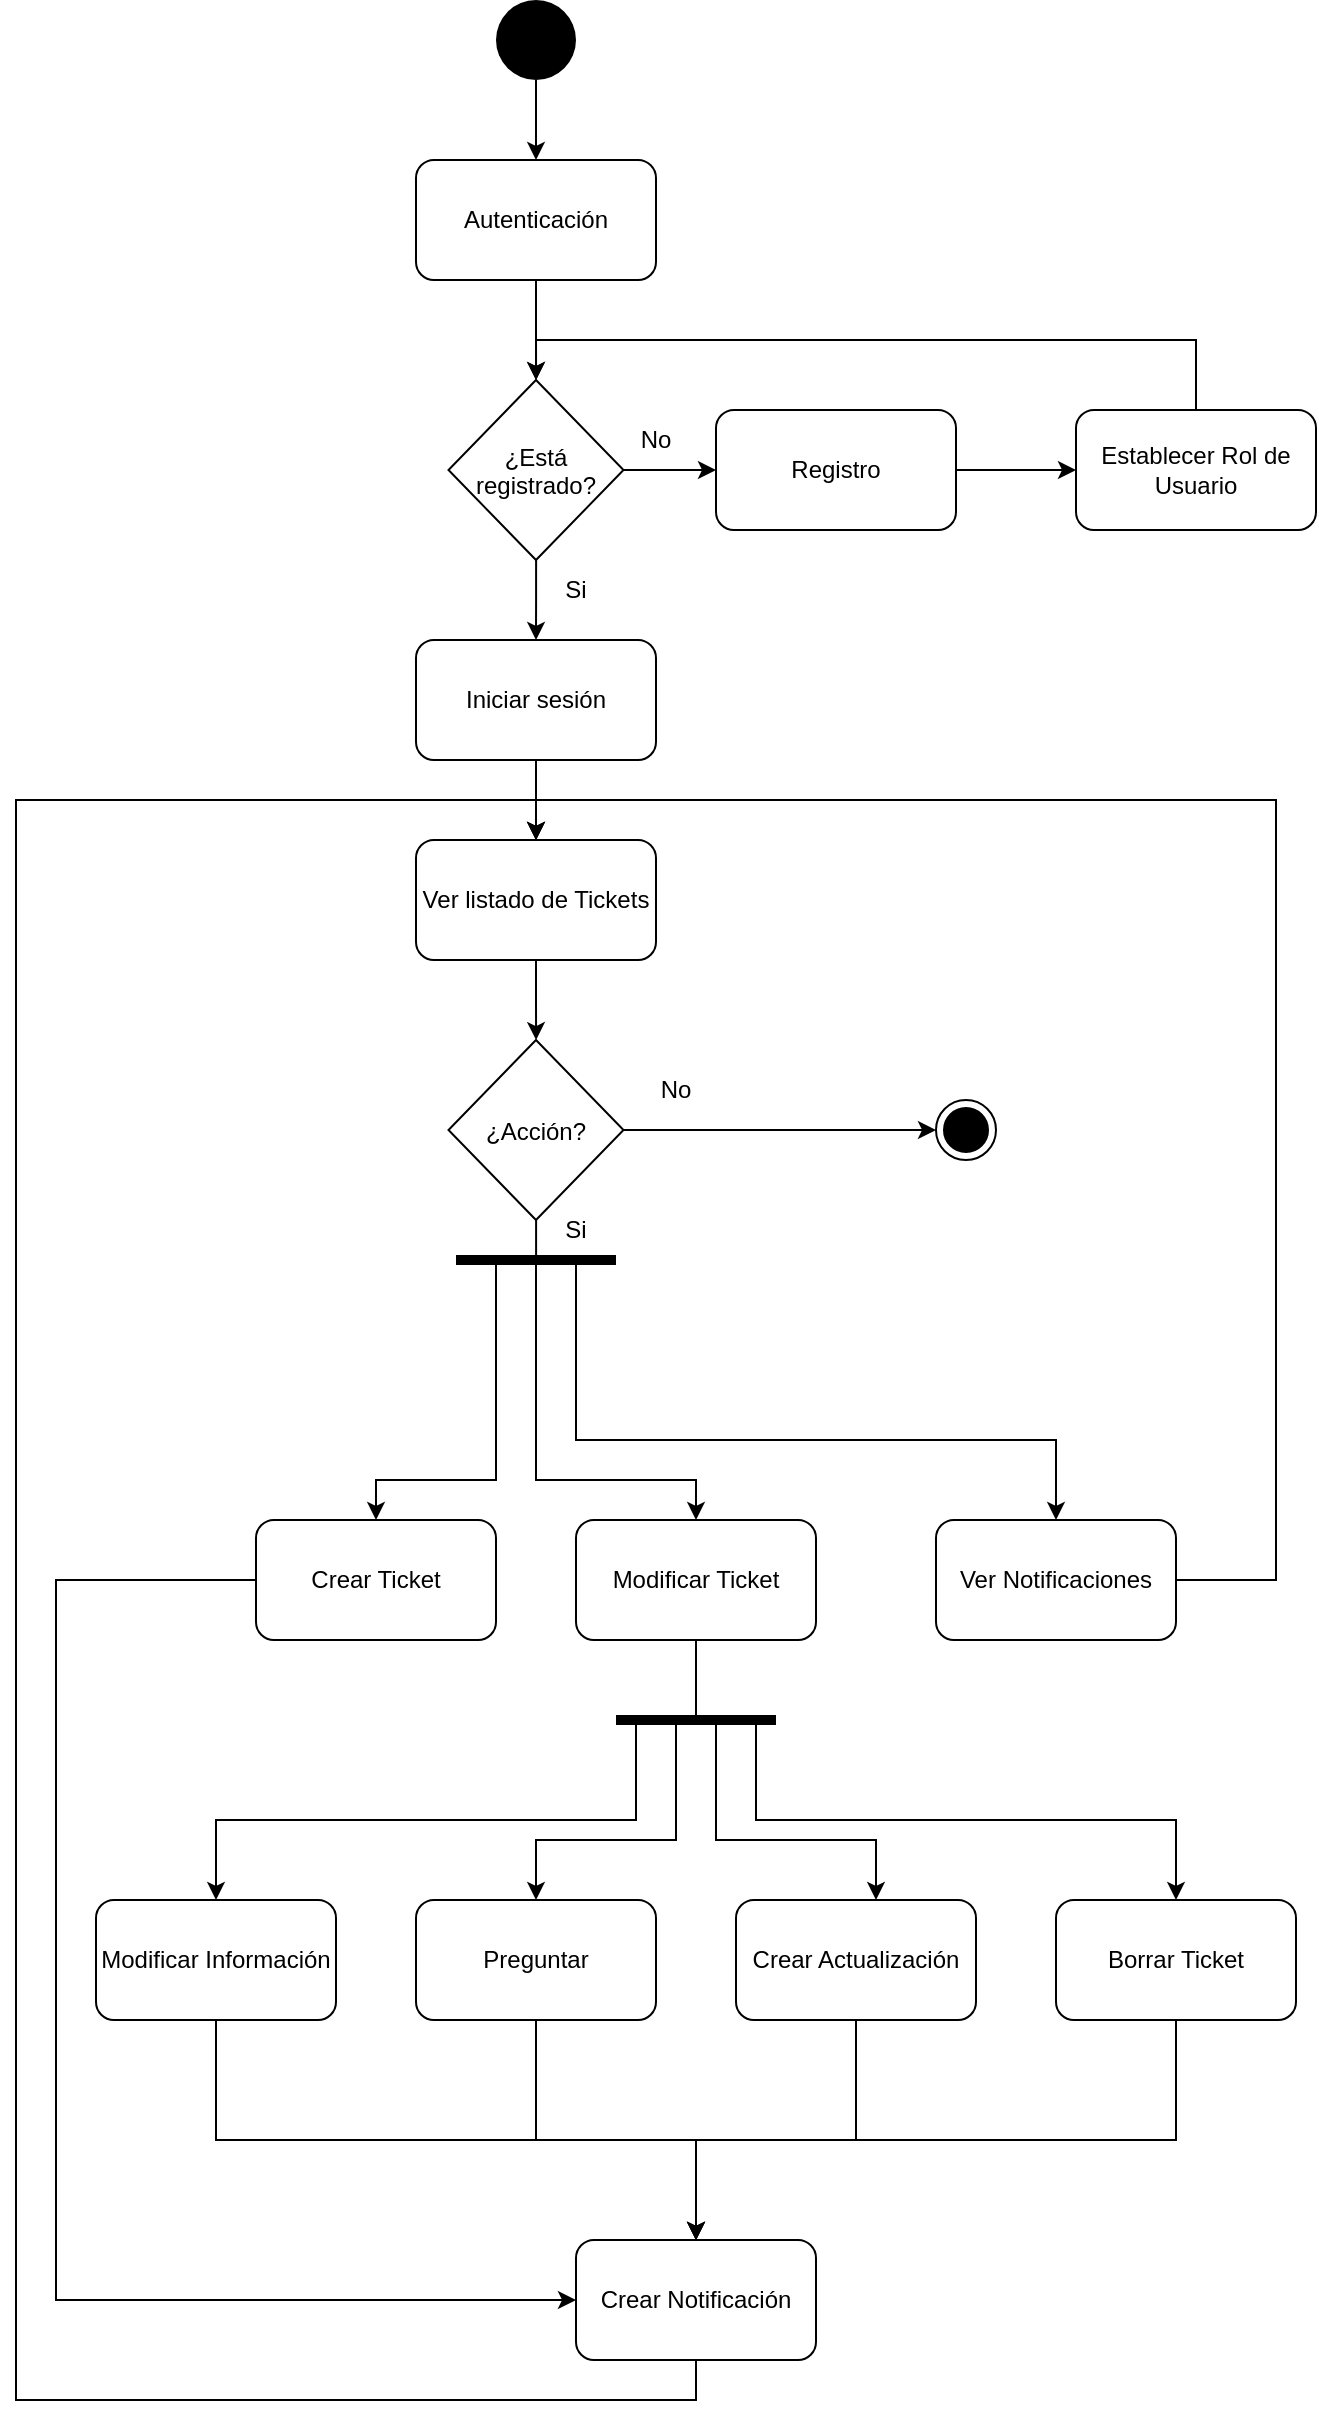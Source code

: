 <mxfile version="17.4.2" type="device"><diagram id="lI-d7MO_rHM-jQb7l-2I" name="Page-1"><mxGraphModel dx="989" dy="618" grid="1" gridSize="10" guides="1" tooltips="1" connect="1" arrows="1" fold="1" page="1" pageScale="1" pageWidth="850" pageHeight="1100" background="#ffffff" math="0" shadow="0"><root><mxCell id="0"/><mxCell id="1" parent="0"/><mxCell id="pPmMfZks6IQ2-vnIFxWI-6" value="" style="edgeStyle=orthogonalEdgeStyle;rounded=0;orthogonalLoop=1;jettySize=auto;html=1;" parent="1" source="pPmMfZks6IQ2-vnIFxWI-1" target="pPmMfZks6IQ2-vnIFxWI-3" edge="1"><mxGeometry relative="1" as="geometry"/></mxCell><mxCell id="pPmMfZks6IQ2-vnIFxWI-1" value="" style="ellipse;fillColor=#000000;strokeColor=none;" parent="1" vertex="1"><mxGeometry x="360" y="120" width="40" height="40" as="geometry"/></mxCell><mxCell id="pPmMfZks6IQ2-vnIFxWI-10" value="" style="edgeStyle=orthogonalEdgeStyle;rounded=0;orthogonalLoop=1;jettySize=auto;html=1;exitX=0.5;exitY=1;exitDx=0;exitDy=0;" parent="1" source="pPmMfZks6IQ2-vnIFxWI-3" target="pPmMfZks6IQ2-vnIFxWI-7" edge="1"><mxGeometry relative="1" as="geometry"><mxPoint x="380" y="290" as="sourcePoint"/></mxGeometry></mxCell><mxCell id="pPmMfZks6IQ2-vnIFxWI-3" value="Autenticación" style="rounded=1;whiteSpace=wrap;html=1;" parent="1" vertex="1"><mxGeometry x="320" y="200" width="120" height="60" as="geometry"/></mxCell><mxCell id="pPmMfZks6IQ2-vnIFxWI-11" value="" style="edgeStyle=orthogonalEdgeStyle;rounded=0;orthogonalLoop=1;jettySize=auto;html=1;" parent="1" source="pPmMfZks6IQ2-vnIFxWI-7" target="pPmMfZks6IQ2-vnIFxWI-9" edge="1"><mxGeometry relative="1" as="geometry"/></mxCell><mxCell id="pPmMfZks6IQ2-vnIFxWI-12" value="" style="edgeStyle=orthogonalEdgeStyle;rounded=0;orthogonalLoop=1;jettySize=auto;html=1;" parent="1" source="pPmMfZks6IQ2-vnIFxWI-7" target="pPmMfZks6IQ2-vnIFxWI-8" edge="1"><mxGeometry relative="1" as="geometry"/></mxCell><mxCell id="pPmMfZks6IQ2-vnIFxWI-7" value="¿Está &#10;registrado?" style="rhombus;" parent="1" vertex="1"><mxGeometry x="336.25" y="310" width="87.5" height="90" as="geometry"/></mxCell><mxCell id="pPmMfZks6IQ2-vnIFxWI-15" style="edgeStyle=orthogonalEdgeStyle;rounded=0;orthogonalLoop=1;jettySize=auto;html=1;exitX=0.5;exitY=0;exitDx=0;exitDy=0;entryX=0.5;entryY=0;entryDx=0;entryDy=0;" parent="1" source="pPmMfZks6IQ2-vnIFxWI-16" target="pPmMfZks6IQ2-vnIFxWI-7" edge="1"><mxGeometry relative="1" as="geometry"><Array as="points"><mxPoint x="710" y="290"/><mxPoint x="380" y="290"/></Array></mxGeometry></mxCell><mxCell id="pPmMfZks6IQ2-vnIFxWI-20" value="" style="edgeStyle=orthogonalEdgeStyle;rounded=0;orthogonalLoop=1;jettySize=auto;html=1;" parent="1" source="pPmMfZks6IQ2-vnIFxWI-8" target="pPmMfZks6IQ2-vnIFxWI-16" edge="1"><mxGeometry relative="1" as="geometry"/></mxCell><mxCell id="pPmMfZks6IQ2-vnIFxWI-8" value="Registro" style="rounded=1;whiteSpace=wrap;html=1;" parent="1" vertex="1"><mxGeometry x="470" y="325" width="120" height="60" as="geometry"/></mxCell><mxCell id="pPmMfZks6IQ2-vnIFxWI-22" value="" style="edgeStyle=orthogonalEdgeStyle;rounded=0;orthogonalLoop=1;jettySize=auto;html=1;" parent="1" source="pPmMfZks6IQ2-vnIFxWI-9" target="pPmMfZks6IQ2-vnIFxWI-18" edge="1"><mxGeometry relative="1" as="geometry"/></mxCell><mxCell id="pPmMfZks6IQ2-vnIFxWI-9" value="Iniciar sesión" style="rounded=1;whiteSpace=wrap;html=1;" parent="1" vertex="1"><mxGeometry x="320" y="440" width="120" height="60" as="geometry"/></mxCell><mxCell id="pPmMfZks6IQ2-vnIFxWI-13" value="No" style="text;html=1;strokeColor=none;fillColor=none;align=center;verticalAlign=middle;whiteSpace=wrap;rounded=0;" parent="1" vertex="1"><mxGeometry x="410" y="325" width="60" height="30" as="geometry"/></mxCell><mxCell id="pPmMfZks6IQ2-vnIFxWI-14" value="Si" style="text;html=1;strokeColor=none;fillColor=none;align=center;verticalAlign=middle;whiteSpace=wrap;rounded=0;" parent="1" vertex="1"><mxGeometry x="370" y="400" width="60" height="30" as="geometry"/></mxCell><mxCell id="pPmMfZks6IQ2-vnIFxWI-16" value="Establecer Rol de Usuario" style="rounded=1;whiteSpace=wrap;html=1;" parent="1" vertex="1"><mxGeometry x="650" y="325" width="120" height="60" as="geometry"/></mxCell><mxCell id="pPmMfZks6IQ2-vnIFxWI-25" value="" style="edgeStyle=orthogonalEdgeStyle;rounded=0;orthogonalLoop=1;jettySize=auto;html=1;" parent="1" source="pPmMfZks6IQ2-vnIFxWI-18" target="pPmMfZks6IQ2-vnIFxWI-23" edge="1"><mxGeometry relative="1" as="geometry"/></mxCell><mxCell id="pPmMfZks6IQ2-vnIFxWI-18" value="Ver listado de Tickets" style="rounded=1;whiteSpace=wrap;html=1;" parent="1" vertex="1"><mxGeometry x="320" y="540" width="120" height="60" as="geometry"/></mxCell><mxCell id="pPmMfZks6IQ2-vnIFxWI-24" style="edgeStyle=orthogonalEdgeStyle;rounded=0;orthogonalLoop=1;jettySize=auto;html=1;exitX=1;exitY=0.5;exitDx=0;exitDy=0;" parent="1" source="pPmMfZks6IQ2-vnIFxWI-23" target="4AQfz42YiVH3m37snQEQ-6" edge="1"><mxGeometry relative="1" as="geometry"><mxPoint x="610" y="680" as="targetPoint"/><Array as="points"><mxPoint x="520" y="685"/><mxPoint x="520" y="685"/></Array></mxGeometry></mxCell><mxCell id="pPmMfZks6IQ2-vnIFxWI-29" value="" style="edgeStyle=orthogonalEdgeStyle;rounded=0;orthogonalLoop=1;jettySize=auto;html=1;startArrow=none;" parent="1" source="4AQfz42YiVH3m37snQEQ-2" target="pPmMfZks6IQ2-vnIFxWI-28" edge="1"><mxGeometry relative="1" as="geometry"><Array as="points"><mxPoint x="380" y="860"/><mxPoint x="460" y="860"/></Array></mxGeometry></mxCell><mxCell id="pPmMfZks6IQ2-vnIFxWI-23" value="¿Acción?" style="rhombus;" parent="1" vertex="1"><mxGeometry x="336.25" y="640" width="87.5" height="90" as="geometry"/></mxCell><mxCell id="pPmMfZks6IQ2-vnIFxWI-26" value="No" style="text;html=1;strokeColor=none;fillColor=none;align=center;verticalAlign=middle;whiteSpace=wrap;rounded=0;" parent="1" vertex="1"><mxGeometry x="420" y="650" width="60" height="30" as="geometry"/></mxCell><mxCell id="pPmMfZks6IQ2-vnIFxWI-27" value="Si" style="text;html=1;strokeColor=none;fillColor=none;align=center;verticalAlign=middle;whiteSpace=wrap;rounded=0;" parent="1" vertex="1"><mxGeometry x="370" y="720" width="60" height="30" as="geometry"/></mxCell><mxCell id="4AQfz42YiVH3m37snQEQ-9" style="edgeStyle=orthogonalEdgeStyle;rounded=0;orthogonalLoop=1;jettySize=auto;html=1;entryX=0.5;entryY=0.5;entryDx=0;entryDy=0;entryPerimeter=0;endArrow=none;endFill=0;" edge="1" parent="1" source="pPmMfZks6IQ2-vnIFxWI-28" target="4AQfz42YiVH3m37snQEQ-8"><mxGeometry relative="1" as="geometry"><mxPoint x="460" y="960" as="targetPoint"/></mxGeometry></mxCell><mxCell id="pPmMfZks6IQ2-vnIFxWI-28" value="Modificar Ticket" style="rounded=1;whiteSpace=wrap;html=1;" parent="1" vertex="1"><mxGeometry x="400" y="880" width="120" height="60" as="geometry"/></mxCell><mxCell id="4AQfz42YiVH3m37snQEQ-2" value="" style="html=1;points=[];perimeter=orthogonalPerimeter;fillColor=#000000;strokeColor=none;rotation=90;" vertex="1" parent="1"><mxGeometry x="377.5" y="710" width="5" height="80" as="geometry"/></mxCell><mxCell id="4AQfz42YiVH3m37snQEQ-3" value="" style="edgeStyle=orthogonalEdgeStyle;rounded=0;orthogonalLoop=1;jettySize=auto;html=1;endArrow=none;" edge="1" parent="1" source="pPmMfZks6IQ2-vnIFxWI-23" target="4AQfz42YiVH3m37snQEQ-2"><mxGeometry relative="1" as="geometry"><mxPoint x="380.1" y="729.897" as="sourcePoint"/><mxPoint x="380" y="780" as="targetPoint"/></mxGeometry></mxCell><mxCell id="4AQfz42YiVH3m37snQEQ-23" style="edgeStyle=orthogonalEdgeStyle;rounded=0;orthogonalLoop=1;jettySize=auto;html=1;" edge="1" parent="1" source="4AQfz42YiVH3m37snQEQ-4" target="4AQfz42YiVH3m37snQEQ-18"><mxGeometry relative="1" as="geometry"><Array as="points"><mxPoint x="140" y="910"/><mxPoint x="140" y="1270"/></Array></mxGeometry></mxCell><mxCell id="4AQfz42YiVH3m37snQEQ-4" value="Crear Ticket" style="rounded=1;whiteSpace=wrap;html=1;" vertex="1" parent="1"><mxGeometry x="240" y="880" width="120" height="60" as="geometry"/></mxCell><mxCell id="4AQfz42YiVH3m37snQEQ-5" value="" style="edgeStyle=orthogonalEdgeStyle;rounded=0;orthogonalLoop=1;jettySize=auto;html=1;startArrow=none;" edge="1" parent="1" source="4AQfz42YiVH3m37snQEQ-2" target="4AQfz42YiVH3m37snQEQ-4"><mxGeometry relative="1" as="geometry"><mxPoint x="430" y="760" as="sourcePoint"/><mxPoint x="470" y="890" as="targetPoint"/><Array as="points"><mxPoint x="360" y="750"/><mxPoint x="360" y="860"/><mxPoint x="300" y="860"/></Array></mxGeometry></mxCell><mxCell id="4AQfz42YiVH3m37snQEQ-6" value="" style="ellipse;html=1;shape=endState;fillColor=#000000;strokeColor=#000000;" vertex="1" parent="1"><mxGeometry x="580" y="670" width="30" height="30" as="geometry"/></mxCell><mxCell id="4AQfz42YiVH3m37snQEQ-14" style="edgeStyle=orthogonalEdgeStyle;rounded=0;orthogonalLoop=1;jettySize=auto;html=1;" edge="1" parent="1" source="4AQfz42YiVH3m37snQEQ-8" target="4AQfz42YiVH3m37snQEQ-13"><mxGeometry relative="1" as="geometry"><Array as="points"><mxPoint x="430" y="980"/><mxPoint x="430" y="1030"/><mxPoint x="220" y="1030"/></Array></mxGeometry></mxCell><mxCell id="4AQfz42YiVH3m37snQEQ-8" value="" style="html=1;points=[];perimeter=orthogonalPerimeter;fillColor=#000000;strokeColor=none;rotation=90;" vertex="1" parent="1"><mxGeometry x="457.5" y="940" width="5" height="80" as="geometry"/></mxCell><mxCell id="4AQfz42YiVH3m37snQEQ-20" style="edgeStyle=orthogonalEdgeStyle;rounded=0;orthogonalLoop=1;jettySize=auto;html=1;" edge="1" parent="1" source="4AQfz42YiVH3m37snQEQ-10" target="4AQfz42YiVH3m37snQEQ-18"><mxGeometry relative="1" as="geometry"><Array as="points"><mxPoint x="380" y="1190"/><mxPoint x="460" y="1190"/></Array></mxGeometry></mxCell><mxCell id="4AQfz42YiVH3m37snQEQ-10" value="Preguntar" style="rounded=1;whiteSpace=wrap;html=1;" vertex="1" parent="1"><mxGeometry x="320" y="1070" width="120" height="60" as="geometry"/></mxCell><mxCell id="4AQfz42YiVH3m37snQEQ-21" value="" style="edgeStyle=orthogonalEdgeStyle;rounded=0;orthogonalLoop=1;jettySize=auto;html=1;" edge="1" parent="1" source="4AQfz42YiVH3m37snQEQ-11" target="4AQfz42YiVH3m37snQEQ-18"><mxGeometry relative="1" as="geometry"><Array as="points"><mxPoint x="540" y="1190"/><mxPoint x="460" y="1190"/></Array></mxGeometry></mxCell><mxCell id="4AQfz42YiVH3m37snQEQ-11" value="Crear Actualización" style="rounded=1;whiteSpace=wrap;html=1;" vertex="1" parent="1"><mxGeometry x="480" y="1070" width="120" height="60" as="geometry"/></mxCell><mxCell id="4AQfz42YiVH3m37snQEQ-22" style="edgeStyle=orthogonalEdgeStyle;rounded=0;orthogonalLoop=1;jettySize=auto;html=1;" edge="1" parent="1" source="4AQfz42YiVH3m37snQEQ-12" target="4AQfz42YiVH3m37snQEQ-18"><mxGeometry relative="1" as="geometry"><Array as="points"><mxPoint x="700" y="1190"/><mxPoint x="460" y="1190"/></Array></mxGeometry></mxCell><mxCell id="4AQfz42YiVH3m37snQEQ-12" value="Borrar Ticket" style="rounded=1;whiteSpace=wrap;html=1;" vertex="1" parent="1"><mxGeometry x="640" y="1070" width="120" height="60" as="geometry"/></mxCell><mxCell id="4AQfz42YiVH3m37snQEQ-19" style="edgeStyle=orthogonalEdgeStyle;rounded=0;orthogonalLoop=1;jettySize=auto;html=1;" edge="1" parent="1" source="4AQfz42YiVH3m37snQEQ-13" target="4AQfz42YiVH3m37snQEQ-18"><mxGeometry relative="1" as="geometry"><Array as="points"><mxPoint x="220" y="1190"/><mxPoint x="460" y="1190"/></Array></mxGeometry></mxCell><mxCell id="4AQfz42YiVH3m37snQEQ-13" value="Modificar Información" style="rounded=1;whiteSpace=wrap;html=1;" vertex="1" parent="1"><mxGeometry x="160" y="1070" width="120" height="60" as="geometry"/></mxCell><mxCell id="4AQfz42YiVH3m37snQEQ-15" style="edgeStyle=orthogonalEdgeStyle;rounded=0;orthogonalLoop=1;jettySize=auto;html=1;" edge="1" parent="1" source="4AQfz42YiVH3m37snQEQ-8" target="4AQfz42YiVH3m37snQEQ-10"><mxGeometry relative="1" as="geometry"><mxPoint x="430" y="990" as="sourcePoint"/><mxPoint x="230" y="1080" as="targetPoint"/><Array as="points"><mxPoint x="450" y="980"/><mxPoint x="450" y="1040"/><mxPoint x="380" y="1040"/></Array></mxGeometry></mxCell><mxCell id="4AQfz42YiVH3m37snQEQ-16" style="edgeStyle=orthogonalEdgeStyle;rounded=0;orthogonalLoop=1;jettySize=auto;html=1;" edge="1" parent="1" source="4AQfz42YiVH3m37snQEQ-8" target="4AQfz42YiVH3m37snQEQ-11"><mxGeometry relative="1" as="geometry"><mxPoint x="430" y="990" as="sourcePoint"/><mxPoint x="390" y="1080" as="targetPoint"/><Array as="points"><mxPoint x="470" y="980"/><mxPoint x="470" y="1040"/><mxPoint x="550" y="1040"/></Array></mxGeometry></mxCell><mxCell id="4AQfz42YiVH3m37snQEQ-17" style="edgeStyle=orthogonalEdgeStyle;rounded=0;orthogonalLoop=1;jettySize=auto;html=1;" edge="1" parent="1" source="4AQfz42YiVH3m37snQEQ-8" target="4AQfz42YiVH3m37snQEQ-12"><mxGeometry relative="1" as="geometry"><mxPoint x="510" y="990" as="sourcePoint"/><mxPoint x="560" y="1080" as="targetPoint"/><Array as="points"><mxPoint x="490" y="980"/><mxPoint x="490" y="1030"/><mxPoint x="700" y="1030"/></Array></mxGeometry></mxCell><mxCell id="4AQfz42YiVH3m37snQEQ-24" style="edgeStyle=orthogonalEdgeStyle;rounded=0;orthogonalLoop=1;jettySize=auto;html=1;entryX=0.5;entryY=0;entryDx=0;entryDy=0;" edge="1" parent="1" source="4AQfz42YiVH3m37snQEQ-18" target="pPmMfZks6IQ2-vnIFxWI-18"><mxGeometry relative="1" as="geometry"><Array as="points"><mxPoint x="460" y="1320"/><mxPoint x="120" y="1320"/><mxPoint x="120" y="520"/><mxPoint x="380" y="520"/></Array></mxGeometry></mxCell><mxCell id="4AQfz42YiVH3m37snQEQ-18" value="Crear Notificación" style="rounded=1;whiteSpace=wrap;html=1;" vertex="1" parent="1"><mxGeometry x="400" y="1240" width="120" height="60" as="geometry"/></mxCell><mxCell id="4AQfz42YiVH3m37snQEQ-27" style="edgeStyle=orthogonalEdgeStyle;rounded=0;orthogonalLoop=1;jettySize=auto;html=1;" edge="1" parent="1" source="4AQfz42YiVH3m37snQEQ-25" target="pPmMfZks6IQ2-vnIFxWI-18"><mxGeometry relative="1" as="geometry"><Array as="points"><mxPoint x="750" y="910"/><mxPoint x="750" y="520"/><mxPoint x="380" y="520"/></Array></mxGeometry></mxCell><mxCell id="4AQfz42YiVH3m37snQEQ-25" value="Ver Notificaciones" style="rounded=1;whiteSpace=wrap;html=1;" vertex="1" parent="1"><mxGeometry x="580" y="880" width="120" height="60" as="geometry"/></mxCell><mxCell id="4AQfz42YiVH3m37snQEQ-26" value="" style="edgeStyle=orthogonalEdgeStyle;rounded=0;orthogonalLoop=1;jettySize=auto;html=1;startArrow=none;" edge="1" parent="1" source="4AQfz42YiVH3m37snQEQ-2" target="4AQfz42YiVH3m37snQEQ-25"><mxGeometry relative="1" as="geometry"><mxPoint x="430" y="760.0" as="sourcePoint"/><mxPoint x="470.059" y="890.0" as="targetPoint"/><Array as="points"><mxPoint x="400" y="750"/><mxPoint x="400" y="840"/><mxPoint x="640" y="840"/></Array></mxGeometry></mxCell></root></mxGraphModel></diagram></mxfile>